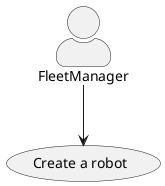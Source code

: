 @startuml
skinparam actorStyle awesome
:FleetManager: --> (Use)

"Create a robot" as (Use)

@enduml
